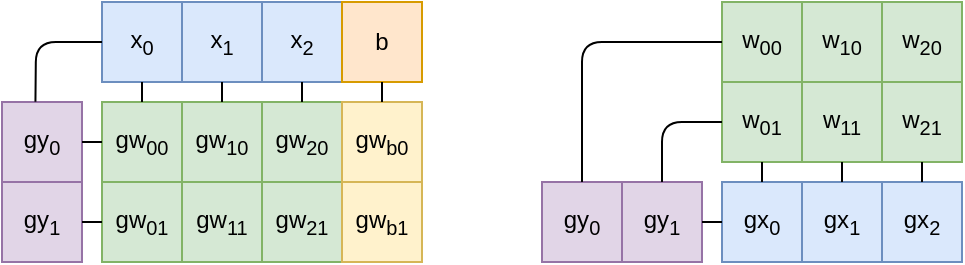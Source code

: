 <mxfile pages="1" version="11.2.8" type="device"><diagram id="UMXScgQSMYlf2lzcJmPm" name="Page-1"><mxGraphModel dx="670" dy="357" grid="1" gridSize="10" guides="1" tooltips="1" connect="1" arrows="1" fold="1" page="1" pageScale="1" pageWidth="827" pageHeight="1169" math="0" shadow="0"><root><mxCell id="0"/><mxCell id="1" parent="0"/><mxCell id="4Ah-_bM_cwbZD404Uxb5-3" value="x&lt;sub&gt;0&lt;/sub&gt;" style="rounded=0;whiteSpace=wrap;html=1;fillColor=#dae8fc;strokeColor=#6c8ebf;" parent="1" vertex="1"><mxGeometry x="130" y="80" width="40" height="40" as="geometry"/></mxCell><mxCell id="4Ah-_bM_cwbZD404Uxb5-4" value="x&lt;sub&gt;1&lt;/sub&gt;" style="rounded=0;whiteSpace=wrap;html=1;fillColor=#dae8fc;strokeColor=#6c8ebf;" parent="1" vertex="1"><mxGeometry x="170" y="80" width="40" height="40" as="geometry"/></mxCell><mxCell id="4Ah-_bM_cwbZD404Uxb5-5" value="x&lt;sub&gt;2&lt;/sub&gt;" style="rounded=0;whiteSpace=wrap;html=1;fillColor=#dae8fc;strokeColor=#6c8ebf;" parent="1" vertex="1"><mxGeometry x="210" y="80" width="40" height="40" as="geometry"/></mxCell><mxCell id="4Ah-_bM_cwbZD404Uxb5-7" value="gw&lt;sub&gt;00&lt;/sub&gt;" style="whiteSpace=wrap;html=1;aspect=fixed;fillColor=#d5e8d4;strokeColor=#82b366;" parent="1" vertex="1"><mxGeometry x="130" y="130" width="40" height="40" as="geometry"/></mxCell><mxCell id="4Ah-_bM_cwbZD404Uxb5-8" value="gw&lt;sub&gt;10&lt;/sub&gt;" style="whiteSpace=wrap;html=1;aspect=fixed;fillColor=#d5e8d4;strokeColor=#82b366;" parent="1" vertex="1"><mxGeometry x="170" y="130" width="40" height="40" as="geometry"/></mxCell><mxCell id="4Ah-_bM_cwbZD404Uxb5-9" value="gw&lt;sub&gt;20&lt;/sub&gt;" style="whiteSpace=wrap;html=1;aspect=fixed;fillColor=#d5e8d4;strokeColor=#82b366;" parent="1" vertex="1"><mxGeometry x="210" y="130" width="40" height="40" as="geometry"/></mxCell><mxCell id="4Ah-_bM_cwbZD404Uxb5-11" value="gw&lt;sub&gt;01&lt;/sub&gt;" style="whiteSpace=wrap;html=1;aspect=fixed;fillColor=#d5e8d4;strokeColor=#82b366;" parent="1" vertex="1"><mxGeometry x="130" y="170" width="40" height="40" as="geometry"/></mxCell><mxCell id="4Ah-_bM_cwbZD404Uxb5-12" value="gw&lt;sub&gt;11&lt;/sub&gt;" style="whiteSpace=wrap;html=1;aspect=fixed;fillColor=#d5e8d4;strokeColor=#82b366;" parent="1" vertex="1"><mxGeometry x="170" y="170" width="40" height="40" as="geometry"/></mxCell><mxCell id="4Ah-_bM_cwbZD404Uxb5-13" value="gw&lt;sub&gt;21&lt;/sub&gt;" style="whiteSpace=wrap;html=1;aspect=fixed;fillColor=#d5e8d4;strokeColor=#82b366;" parent="1" vertex="1"><mxGeometry x="210" y="170" width="40" height="40" as="geometry"/></mxCell><mxCell id="4Ah-_bM_cwbZD404Uxb5-22" value="gy&lt;sub&gt;0&lt;/sub&gt;" style="rounded=0;whiteSpace=wrap;html=1;fillColor=#e1d5e7;strokeColor=#9673a6;" parent="1" vertex="1"><mxGeometry x="80" y="130" width="40" height="40" as="geometry"/></mxCell><mxCell id="4Ah-_bM_cwbZD404Uxb5-23" value="gy&lt;sub&gt;1&lt;/sub&gt;" style="rounded=0;whiteSpace=wrap;html=1;fillColor=#e1d5e7;strokeColor=#9673a6;" parent="1" vertex="1"><mxGeometry x="80" y="170" width="40" height="40" as="geometry"/></mxCell><mxCell id="4Ah-_bM_cwbZD404Uxb5-37" value="" style="endArrow=none;html=1;entryX=0;entryY=0.5;entryDx=0;entryDy=0;exitX=1;exitY=0.5;exitDx=0;exitDy=0;" parent="1" source="4Ah-_bM_cwbZD404Uxb5-22" target="4Ah-_bM_cwbZD404Uxb5-7" edge="1"><mxGeometry width="50" height="50" relative="1" as="geometry"><mxPoint x="80" y="280" as="sourcePoint"/><mxPoint x="130" y="230" as="targetPoint"/></mxGeometry></mxCell><mxCell id="4Ah-_bM_cwbZD404Uxb5-38" value="" style="endArrow=none;html=1;entryX=0;entryY=0.5;entryDx=0;entryDy=0;exitX=1;exitY=0.5;exitDx=0;exitDy=0;" parent="1" source="4Ah-_bM_cwbZD404Uxb5-23" target="4Ah-_bM_cwbZD404Uxb5-11" edge="1"><mxGeometry width="50" height="50" relative="1" as="geometry"><mxPoint x="80" y="280" as="sourcePoint"/><mxPoint x="130" y="230" as="targetPoint"/></mxGeometry></mxCell><mxCell id="4Ah-_bM_cwbZD404Uxb5-39" value="" style="endArrow=none;html=1;entryX=0.5;entryY=1;entryDx=0;entryDy=0;exitX=0.5;exitY=0;exitDx=0;exitDy=0;" parent="1" source="4Ah-_bM_cwbZD404Uxb5-7" target="4Ah-_bM_cwbZD404Uxb5-3" edge="1"><mxGeometry width="50" height="50" relative="1" as="geometry"><mxPoint x="80" y="280" as="sourcePoint"/><mxPoint x="130" y="230" as="targetPoint"/></mxGeometry></mxCell><mxCell id="4Ah-_bM_cwbZD404Uxb5-40" value="" style="endArrow=none;html=1;entryX=0.5;entryY=1;entryDx=0;entryDy=0;exitX=0.5;exitY=0;exitDx=0;exitDy=0;" parent="1" source="4Ah-_bM_cwbZD404Uxb5-8" target="4Ah-_bM_cwbZD404Uxb5-4" edge="1"><mxGeometry width="50" height="50" relative="1" as="geometry"><mxPoint x="80" y="280" as="sourcePoint"/><mxPoint x="130" y="230" as="targetPoint"/></mxGeometry></mxCell><mxCell id="4Ah-_bM_cwbZD404Uxb5-41" value="" style="endArrow=none;html=1;entryX=0.5;entryY=1;entryDx=0;entryDy=0;exitX=0.5;exitY=0;exitDx=0;exitDy=0;" parent="1" source="4Ah-_bM_cwbZD404Uxb5-9" target="4Ah-_bM_cwbZD404Uxb5-5" edge="1"><mxGeometry width="50" height="50" relative="1" as="geometry"><mxPoint x="80" y="280" as="sourcePoint"/><mxPoint x="130" y="230" as="targetPoint"/></mxGeometry></mxCell><mxCell id="4Ah-_bM_cwbZD404Uxb5-42" value="gx&lt;sub&gt;0&lt;/sub&gt;" style="rounded=0;whiteSpace=wrap;html=1;fillColor=#dae8fc;strokeColor=#6c8ebf;" parent="1" vertex="1"><mxGeometry x="440" y="170" width="40" height="40" as="geometry"/></mxCell><mxCell id="4Ah-_bM_cwbZD404Uxb5-43" value="gx&lt;sub&gt;1&lt;/sub&gt;" style="rounded=0;whiteSpace=wrap;html=1;fillColor=#dae8fc;strokeColor=#6c8ebf;" parent="1" vertex="1"><mxGeometry x="480" y="170" width="40" height="40" as="geometry"/></mxCell><mxCell id="4Ah-_bM_cwbZD404Uxb5-44" value="gx&lt;sub&gt;2&lt;/sub&gt;" style="rounded=0;whiteSpace=wrap;html=1;fillColor=#dae8fc;strokeColor=#6c8ebf;" parent="1" vertex="1"><mxGeometry x="520" y="170" width="40" height="40" as="geometry"/></mxCell><mxCell id="4Ah-_bM_cwbZD404Uxb5-45" value="w&lt;sub&gt;00&lt;/sub&gt;" style="whiteSpace=wrap;html=1;aspect=fixed;fillColor=#d5e8d4;strokeColor=#82b366;" parent="1" vertex="1"><mxGeometry x="440" y="80" width="40" height="40" as="geometry"/></mxCell><mxCell id="4Ah-_bM_cwbZD404Uxb5-46" value="w&lt;sub&gt;10&lt;/sub&gt;" style="whiteSpace=wrap;html=1;aspect=fixed;fillColor=#d5e8d4;strokeColor=#82b366;" parent="1" vertex="1"><mxGeometry x="480" y="80" width="40" height="40" as="geometry"/></mxCell><mxCell id="4Ah-_bM_cwbZD404Uxb5-47" value="w&lt;sub&gt;20&lt;/sub&gt;" style="whiteSpace=wrap;html=1;aspect=fixed;fillColor=#d5e8d4;strokeColor=#82b366;" parent="1" vertex="1"><mxGeometry x="520" y="80" width="40" height="40" as="geometry"/></mxCell><mxCell id="4Ah-_bM_cwbZD404Uxb5-48" value="w&lt;sub&gt;01&lt;/sub&gt;" style="whiteSpace=wrap;html=1;aspect=fixed;fillColor=#d5e8d4;strokeColor=#82b366;" parent="1" vertex="1"><mxGeometry x="440" y="120" width="40" height="40" as="geometry"/></mxCell><mxCell id="4Ah-_bM_cwbZD404Uxb5-49" value="w&lt;sub&gt;11&lt;/sub&gt;" style="whiteSpace=wrap;html=1;aspect=fixed;fillColor=#d5e8d4;strokeColor=#82b366;" parent="1" vertex="1"><mxGeometry x="480" y="120" width="40" height="40" as="geometry"/></mxCell><mxCell id="4Ah-_bM_cwbZD404Uxb5-50" value="w&lt;sub&gt;21&lt;/sub&gt;" style="whiteSpace=wrap;html=1;aspect=fixed;fillColor=#d5e8d4;strokeColor=#82b366;" parent="1" vertex="1"><mxGeometry x="520" y="120" width="40" height="40" as="geometry"/></mxCell><mxCell id="4Ah-_bM_cwbZD404Uxb5-51" value="gy&lt;sub&gt;0&lt;/sub&gt;" style="rounded=0;whiteSpace=wrap;html=1;fillColor=#e1d5e7;strokeColor=#9673a6;" parent="1" vertex="1"><mxGeometry x="350" y="170" width="40" height="40" as="geometry"/></mxCell><mxCell id="4Ah-_bM_cwbZD404Uxb5-52" value="gy&lt;sub&gt;1&lt;/sub&gt;" style="rounded=0;whiteSpace=wrap;html=1;fillColor=#e1d5e7;strokeColor=#9673a6;" parent="1" vertex="1"><mxGeometry x="390" y="170" width="40" height="40" as="geometry"/></mxCell><mxCell id="4Ah-_bM_cwbZD404Uxb5-58" value="" style="endArrow=none;html=1;entryX=0;entryY=0.5;entryDx=0;entryDy=0;exitX=1;exitY=0.5;exitDx=0;exitDy=0;" parent="1" source="4Ah-_bM_cwbZD404Uxb5-52" target="4Ah-_bM_cwbZD404Uxb5-42" edge="1"><mxGeometry width="50" height="50" relative="1" as="geometry"><mxPoint x="120" y="320" as="sourcePoint"/><mxPoint x="170" y="270" as="targetPoint"/></mxGeometry></mxCell><mxCell id="4Ah-_bM_cwbZD404Uxb5-59" value="" style="endArrow=none;html=1;entryX=0.5;entryY=1;entryDx=0;entryDy=0;exitX=0.5;exitY=0;exitDx=0;exitDy=0;" parent="1" source="4Ah-_bM_cwbZD404Uxb5-42" target="4Ah-_bM_cwbZD404Uxb5-48" edge="1"><mxGeometry width="50" height="50" relative="1" as="geometry"><mxPoint x="120" y="320" as="sourcePoint"/><mxPoint x="170" y="270" as="targetPoint"/></mxGeometry></mxCell><mxCell id="4Ah-_bM_cwbZD404Uxb5-60" value="" style="endArrow=none;html=1;entryX=0.5;entryY=1;entryDx=0;entryDy=0;exitX=0.5;exitY=0;exitDx=0;exitDy=0;" parent="1" source="4Ah-_bM_cwbZD404Uxb5-43" target="4Ah-_bM_cwbZD404Uxb5-49" edge="1"><mxGeometry width="50" height="50" relative="1" as="geometry"><mxPoint x="120" y="320" as="sourcePoint"/><mxPoint x="170" y="270" as="targetPoint"/></mxGeometry></mxCell><mxCell id="4Ah-_bM_cwbZD404Uxb5-61" value="" style="endArrow=none;html=1;entryX=0.5;entryY=1;entryDx=0;entryDy=0;exitX=0.5;exitY=0;exitDx=0;exitDy=0;" parent="1" source="4Ah-_bM_cwbZD404Uxb5-44" target="4Ah-_bM_cwbZD404Uxb5-50" edge="1"><mxGeometry width="50" height="50" relative="1" as="geometry"><mxPoint x="120" y="320" as="sourcePoint"/><mxPoint x="170" y="270" as="targetPoint"/></mxGeometry></mxCell><mxCell id="4Ah-_bM_cwbZD404Uxb5-62" value="" style="endArrow=none;html=1;entryX=0;entryY=0.5;entryDx=0;entryDy=0;exitX=0.5;exitY=0;exitDx=0;exitDy=0;" parent="1" source="4Ah-_bM_cwbZD404Uxb5-51" target="4Ah-_bM_cwbZD404Uxb5-45" edge="1"><mxGeometry width="50" height="50" relative="1" as="geometry"><mxPoint x="120" y="320" as="sourcePoint"/><mxPoint x="170" y="270" as="targetPoint"/><Array as="points"><mxPoint x="370" y="100"/></Array></mxGeometry></mxCell><mxCell id="4Ah-_bM_cwbZD404Uxb5-63" value="" style="endArrow=none;html=1;entryX=0;entryY=0.5;entryDx=0;entryDy=0;exitX=0.5;exitY=0;exitDx=0;exitDy=0;" parent="1" source="4Ah-_bM_cwbZD404Uxb5-52" target="4Ah-_bM_cwbZD404Uxb5-48" edge="1"><mxGeometry width="50" height="50" relative="1" as="geometry"><mxPoint x="120" y="320" as="sourcePoint"/><mxPoint x="170" y="270" as="targetPoint"/><Array as="points"><mxPoint x="410" y="140"/></Array></mxGeometry></mxCell><mxCell id="4Ah-_bM_cwbZD404Uxb5-64" value="" style="endArrow=none;html=1;entryX=0;entryY=0.5;entryDx=0;entryDy=0;exitX=0.418;exitY=-0.004;exitDx=0;exitDy=0;exitPerimeter=0;" parent="1" source="4Ah-_bM_cwbZD404Uxb5-22" target="4Ah-_bM_cwbZD404Uxb5-3" edge="1"><mxGeometry width="50" height="50" relative="1" as="geometry"><mxPoint x="80" y="280" as="sourcePoint"/><mxPoint x="130" y="230" as="targetPoint"/><Array as="points"><mxPoint x="97" y="100"/></Array></mxGeometry></mxCell><mxCell id="4tZpDlAqeY3EnT70_kHQ-1" value="b" style="rounded=0;whiteSpace=wrap;html=1;fillColor=#ffe6cc;strokeColor=#d79b00;" vertex="1" parent="1"><mxGeometry x="250" y="80" width="40" height="40" as="geometry"/></mxCell><mxCell id="4tZpDlAqeY3EnT70_kHQ-2" value="gw&lt;sub&gt;b0&lt;/sub&gt;" style="whiteSpace=wrap;html=1;aspect=fixed;fillColor=#fff2cc;strokeColor=#d6b656;" vertex="1" parent="1"><mxGeometry x="250" y="130" width="40" height="40" as="geometry"/></mxCell><mxCell id="4tZpDlAqeY3EnT70_kHQ-3" value="gw&lt;sub&gt;b1&lt;/sub&gt;" style="whiteSpace=wrap;html=1;aspect=fixed;fillColor=#fff2cc;strokeColor=#d6b656;" vertex="1" parent="1"><mxGeometry x="250" y="170" width="40" height="40" as="geometry"/></mxCell><mxCell id="4tZpDlAqeY3EnT70_kHQ-4" value="" style="endArrow=none;html=1;entryX=0.5;entryY=1;entryDx=0;entryDy=0;exitX=0.5;exitY=0;exitDx=0;exitDy=0;" edge="1" parent="1" source="4tZpDlAqeY3EnT70_kHQ-2" target="4tZpDlAqeY3EnT70_kHQ-1"><mxGeometry width="50" height="50" relative="1" as="geometry"><mxPoint x="120" y="280" as="sourcePoint"/><mxPoint x="170" y="230" as="targetPoint"/></mxGeometry></mxCell></root></mxGraphModel></diagram></mxfile>